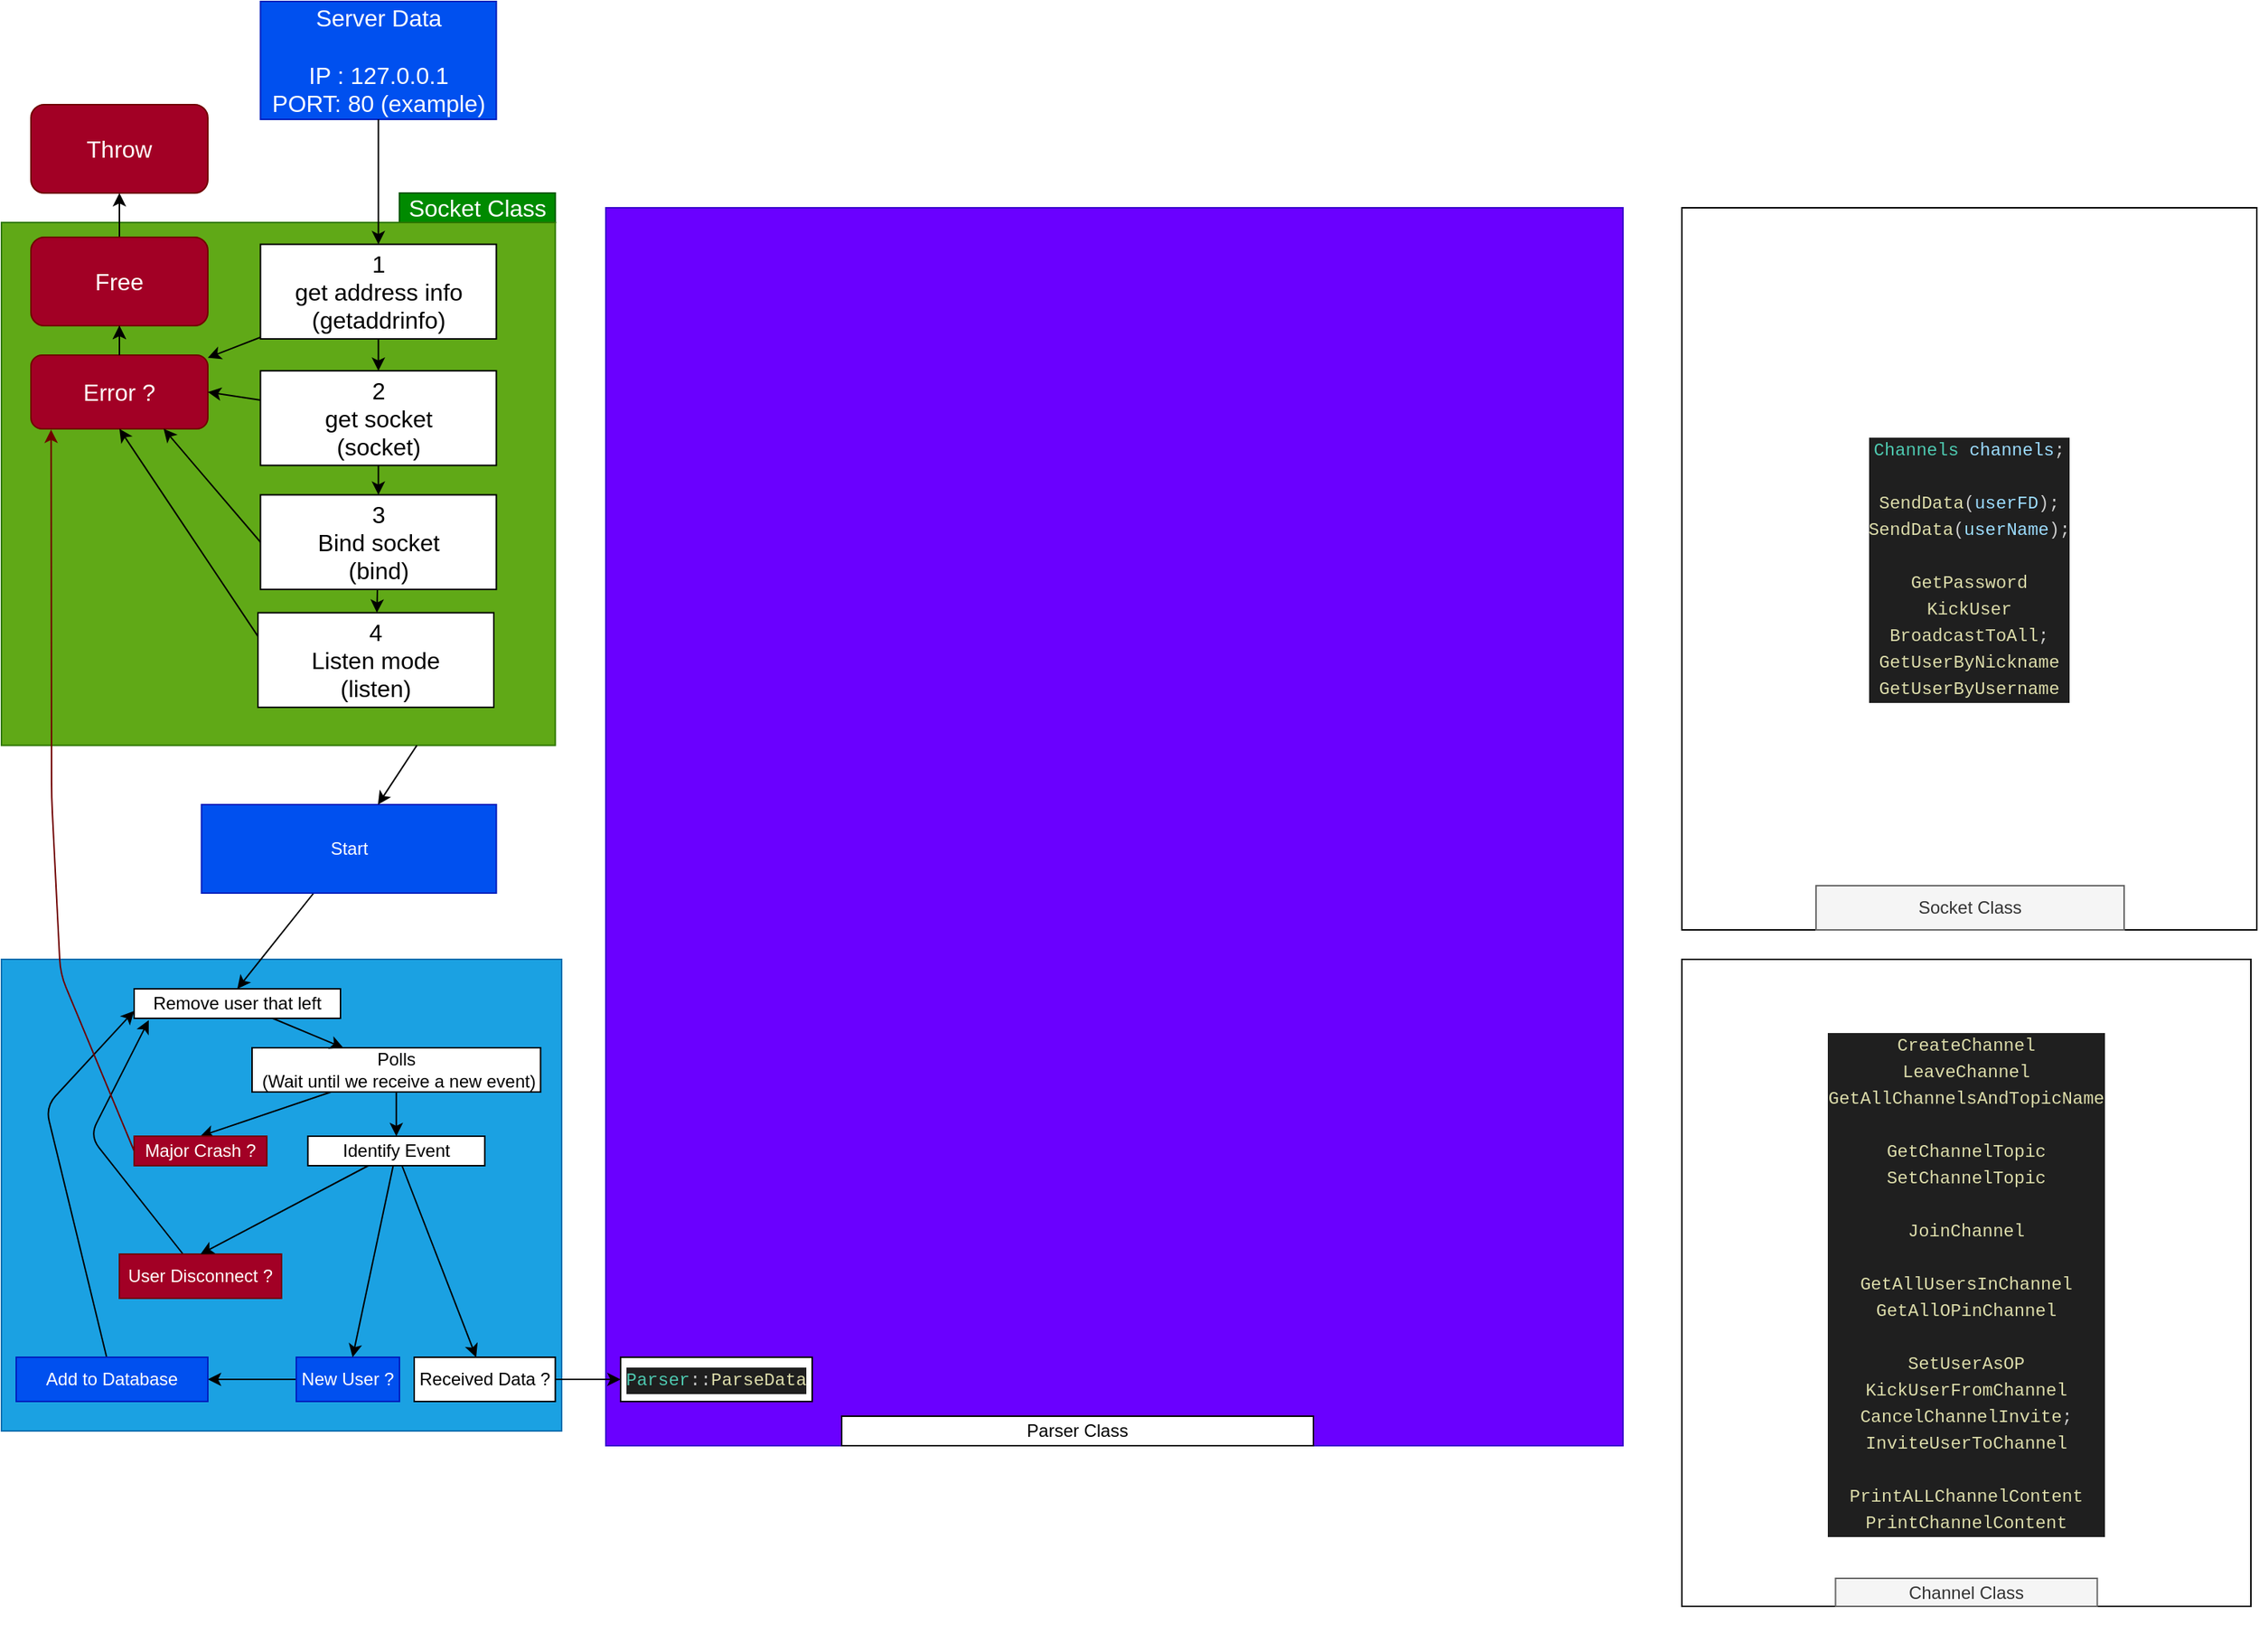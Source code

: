 <mxfile>
    <diagram id="HqrGFZyYx3299oWYR-a6" name="Page-1">
        <mxGraphModel dx="1341" dy="851" grid="1" gridSize="10" guides="1" tooltips="1" connect="1" arrows="1" fold="1" page="1" pageScale="1" pageWidth="827" pageHeight="1169" math="0" shadow="0">
            <root>
                <mxCell id="0"/>
                <mxCell id="1" parent="0"/>
                <mxCell id="2" value="Server Data&lt;br&gt;&lt;br&gt;IP : 127.0.0.1&lt;br style=&quot;font-size: 16px;&quot;&gt;PORT: 80 (example)" style="rounded=0;whiteSpace=wrap;html=1;fillColor=#0050ef;strokeColor=#001DBC;fontSize=16;fontColor=#ffffff;" parent="1" vertex="1">
                    <mxGeometry x="185.71" y="10" width="160" height="80" as="geometry"/>
                </mxCell>
                <mxCell id="42" value="" style="group" parent="1" vertex="1" connectable="0">
                    <mxGeometry x="150" y="140" width="235.71" height="374.79" as="geometry"/>
                </mxCell>
                <mxCell id="4" value="Socket Class" style="rounded=0;whiteSpace=wrap;html=1;fontSize=16;fillColor=#008a00;fontColor=#ffffff;strokeColor=#005700;" parent="42" vertex="1">
                    <mxGeometry x="130" width="105.71" height="20" as="geometry"/>
                </mxCell>
                <mxCell id="67" value="" style="group" parent="42" vertex="1" connectable="0">
                    <mxGeometry x="-140" y="20" width="375.71" height="354.79" as="geometry"/>
                </mxCell>
                <mxCell id="3" value="&lt;div style=&quot;text-align: justify;&quot;&gt;&lt;/div&gt;" style="rounded=0;whiteSpace=wrap;html=1;fontSize=16;fillColor=#60a917;fontColor=#ffffff;strokeColor=#2D7600;" parent="67" vertex="1">
                    <mxGeometry width="375.71" height="354.79" as="geometry"/>
                </mxCell>
                <mxCell id="9" value="4&lt;br&gt;Listen mode&lt;br&gt;(listen)" style="rounded=0;whiteSpace=wrap;html=1;fontSize=16;" parent="67" vertex="1">
                    <mxGeometry x="174" y="264.793" width="160.0" height="64.167" as="geometry"/>
                </mxCell>
                <mxCell id="8" value="3&lt;br&gt;Bind socket&lt;br&gt;(bind)" style="rounded=0;whiteSpace=wrap;html=1;fontSize=16;" parent="67" vertex="1">
                    <mxGeometry x="175.71" y="184.787" width="160.0" height="64.167" as="geometry"/>
                </mxCell>
                <mxCell id="27" value="1&lt;br&gt;get address info&lt;br&gt;(getaddrinfo)" style="rounded=0;whiteSpace=wrap;html=1;fontSize=16;" parent="67" vertex="1">
                    <mxGeometry x="175.71" y="14.79" width="160.0" height="64.167" as="geometry"/>
                </mxCell>
                <mxCell id="7" value="2&lt;br&gt;get socket&lt;br&gt;(socket)" style="rounded=0;whiteSpace=wrap;html=1;fontSize=16;" parent="67" vertex="1">
                    <mxGeometry x="175.71" y="100.62" width="160.0" height="64.167" as="geometry"/>
                </mxCell>
                <mxCell id="18" style="edgeStyle=none;html=1;fontSize=16;" parent="67" source="8" target="9" edge="1">
                    <mxGeometry relative="1" as="geometry"/>
                </mxCell>
                <mxCell id="17" style="edgeStyle=none;html=1;fontSize=16;" parent="67" source="7" target="8" edge="1">
                    <mxGeometry relative="1" as="geometry"/>
                </mxCell>
                <mxCell id="41" style="edgeStyle=none;html=1;entryX=0.5;entryY=0;entryDx=0;entryDy=0;fontSize=16;" parent="67" source="27" target="7" edge="1">
                    <mxGeometry relative="1" as="geometry"/>
                </mxCell>
                <mxCell id="56" value="Error ?" style="rounded=1;whiteSpace=wrap;html=1;fontSize=16;fillColor=#a20025;fontColor=#ffffff;strokeColor=#6F0000;" parent="67" vertex="1">
                    <mxGeometry x="20" y="90" width="120" height="50" as="geometry"/>
                </mxCell>
                <mxCell id="60" style="edgeStyle=none;html=1;fontSize=16;exitX=0;exitY=0.5;exitDx=0;exitDy=0;entryX=0.75;entryY=1;entryDx=0;entryDy=0;" parent="67" source="8" target="56" edge="1">
                    <mxGeometry relative="1" as="geometry">
                        <mxPoint x="80" y="160" as="targetPoint"/>
                        <Array as="points"/>
                    </mxGeometry>
                </mxCell>
                <mxCell id="61" style="edgeStyle=none;html=1;entryX=1;entryY=0.5;entryDx=0;entryDy=0;fontSize=16;" parent="67" source="7" target="56" edge="1">
                    <mxGeometry relative="1" as="geometry"/>
                </mxCell>
                <mxCell id="62" style="edgeStyle=none;html=1;fontSize=16;" parent="67" source="27" target="56" edge="1">
                    <mxGeometry relative="1" as="geometry"/>
                </mxCell>
                <mxCell id="63" style="edgeStyle=none;html=1;entryX=0.5;entryY=1;entryDx=0;entryDy=0;fontSize=16;exitX=0;exitY=0.25;exitDx=0;exitDy=0;" parent="67" source="9" target="56" edge="1">
                    <mxGeometry relative="1" as="geometry"/>
                </mxCell>
                <mxCell id="14" style="edgeStyle=none;html=1;fontSize=16;entryX=0.5;entryY=0;entryDx=0;entryDy=0;" parent="1" source="2" target="27" edge="1">
                    <mxGeometry relative="1" as="geometry">
                        <mxPoint x="289.464" y="160" as="targetPoint"/>
                    </mxGeometry>
                </mxCell>
                <mxCell id="58" value="Throw" style="rounded=1;whiteSpace=wrap;html=1;fontSize=16;fillColor=#a20025;fontColor=#ffffff;strokeColor=#6F0000;" parent="1" vertex="1">
                    <mxGeometry x="30" y="80" width="120" height="60" as="geometry"/>
                </mxCell>
                <mxCell id="66" style="edgeStyle=none;html=1;fontSize=16;" parent="1" source="57" target="58" edge="1">
                    <mxGeometry relative="1" as="geometry"/>
                </mxCell>
                <mxCell id="57" value="Free" style="rounded=1;whiteSpace=wrap;html=1;fontSize=16;fillColor=#a20025;fontColor=#ffffff;strokeColor=#6F0000;" parent="1" vertex="1">
                    <mxGeometry x="30" y="170" width="120" height="60" as="geometry"/>
                </mxCell>
                <mxCell id="65" style="edgeStyle=none;html=1;fontSize=16;" parent="1" source="56" target="57" edge="1">
                    <mxGeometry relative="1" as="geometry"/>
                </mxCell>
                <mxCell id="68" value="" style="rounded=0;whiteSpace=wrap;html=1;fillColor=#1ba1e2;fontColor=#ffffff;strokeColor=#006EAF;movable=1;resizable=1;rotatable=1;deletable=1;editable=1;connectable=1;" vertex="1" parent="1">
                    <mxGeometry x="10" y="660" width="380" height="320" as="geometry"/>
                </mxCell>
                <mxCell id="64" value="" style="edgeStyle=none;html=1;fontSize=16;" parent="1" source="56" target="57" edge="1">
                    <mxGeometry relative="1" as="geometry"/>
                </mxCell>
                <mxCell id="80" style="edgeStyle=none;html=1;entryX=0.5;entryY=0;entryDx=0;entryDy=0;" edge="1" parent="1" source="70" target="78">
                    <mxGeometry relative="1" as="geometry"/>
                </mxCell>
                <mxCell id="70" value="Start" style="rounded=0;whiteSpace=wrap;html=1;fillColor=#0050ef;fontColor=#ffffff;strokeColor=#001DBC;" vertex="1" parent="1">
                    <mxGeometry x="145.71" y="555" width="200" height="60" as="geometry"/>
                </mxCell>
                <mxCell id="72" style="edgeStyle=none;html=1;exitX=0.75;exitY=1;exitDx=0;exitDy=0;" edge="1" parent="1" source="3" target="70">
                    <mxGeometry relative="1" as="geometry">
                        <mxPoint x="292" y="560" as="targetPoint"/>
                    </mxGeometry>
                </mxCell>
                <mxCell id="86" style="edgeStyle=none;html=1;movable=0;resizable=0;rotatable=0;deletable=0;editable=0;connectable=0;" edge="1" parent="1" source="75" target="85">
                    <mxGeometry relative="1" as="geometry"/>
                </mxCell>
                <mxCell id="96" style="edgeStyle=none;html=1;entryX=0.5;entryY=0;entryDx=0;entryDy=0;movable=0;resizable=0;rotatable=0;deletable=0;editable=0;connectable=0;" edge="1" parent="1" source="75" target="95">
                    <mxGeometry relative="1" as="geometry"/>
                </mxCell>
                <mxCell id="75" value="Polls&lt;br&gt;&amp;nbsp;(Wait until we receive a new event)" style="rounded=0;whiteSpace=wrap;html=1;movable=0;resizable=0;rotatable=0;deletable=0;editable=0;connectable=0;" vertex="1" parent="1">
                    <mxGeometry x="180" y="720" width="195.71" height="30" as="geometry"/>
                </mxCell>
                <mxCell id="77" value="Received Data ?" style="rounded=0;whiteSpace=wrap;html=1;movable=1;resizable=1;rotatable=1;deletable=1;editable=1;connectable=1;" vertex="1" parent="1">
                    <mxGeometry x="290" y="930" width="95.71" height="30" as="geometry"/>
                </mxCell>
                <mxCell id="81" value="" style="edgeStyle=none;html=1;movable=0;resizable=0;rotatable=0;deletable=0;editable=0;connectable=0;" edge="1" parent="1" source="78" target="75">
                    <mxGeometry relative="1" as="geometry"/>
                </mxCell>
                <mxCell id="78" value="Remove user that left" style="rounded=0;whiteSpace=wrap;html=1;movable=0;resizable=0;rotatable=0;deletable=0;editable=0;connectable=0;" vertex="1" parent="1">
                    <mxGeometry x="100" y="680" width="140" height="20" as="geometry"/>
                </mxCell>
                <mxCell id="93" style="edgeStyle=none;html=1;movable=0;resizable=0;rotatable=0;deletable=0;editable=0;connectable=0;" edge="1" parent="1" source="83" target="92">
                    <mxGeometry relative="1" as="geometry"/>
                </mxCell>
                <mxCell id="83" value="New User ?" style="rounded=0;whiteSpace=wrap;html=1;fillColor=#0050ef;fontColor=#ffffff;strokeColor=#001DBC;movable=0;resizable=0;rotatable=0;deletable=0;editable=0;connectable=0;" vertex="1" parent="1">
                    <mxGeometry x="210" y="930" width="70" height="30" as="geometry"/>
                </mxCell>
                <mxCell id="91" style="edgeStyle=none;html=1;entryX=0.071;entryY=1.063;entryDx=0;entryDy=0;entryPerimeter=0;movable=0;resizable=0;rotatable=0;deletable=0;editable=0;connectable=0;" edge="1" parent="1" source="84" target="78">
                    <mxGeometry relative="1" as="geometry">
                        <Array as="points">
                            <mxPoint x="70" y="780"/>
                        </Array>
                    </mxGeometry>
                </mxCell>
                <mxCell id="84" value="User Disconnect ?" style="rounded=0;whiteSpace=wrap;html=1;fillColor=#a20025;fontColor=#ffffff;strokeColor=#6F0000;movable=0;resizable=0;rotatable=0;deletable=0;editable=0;connectable=0;" vertex="1" parent="1">
                    <mxGeometry x="90" y="860" width="110" height="30" as="geometry"/>
                </mxCell>
                <mxCell id="88" style="edgeStyle=none;html=1;movable=0;resizable=0;rotatable=0;deletable=0;editable=0;connectable=0;" edge="1" parent="1" source="85" target="77">
                    <mxGeometry relative="1" as="geometry"/>
                </mxCell>
                <mxCell id="89" style="edgeStyle=none;html=1;movable=0;resizable=0;rotatable=0;deletable=0;editable=0;connectable=0;" edge="1" parent="1" source="85" target="83">
                    <mxGeometry relative="1" as="geometry"/>
                </mxCell>
                <mxCell id="90" style="edgeStyle=none;html=1;entryX=0.5;entryY=0;entryDx=0;entryDy=0;movable=0;resizable=0;rotatable=0;deletable=0;editable=0;connectable=0;" edge="1" parent="1" source="85" target="84">
                    <mxGeometry relative="1" as="geometry"/>
                </mxCell>
                <mxCell id="85" value="Identify Event" style="rounded=0;whiteSpace=wrap;html=1;movable=0;resizable=0;rotatable=0;deletable=0;editable=0;connectable=0;" vertex="1" parent="1">
                    <mxGeometry x="217.86" y="780" width="120" height="20" as="geometry"/>
                </mxCell>
                <mxCell id="94" style="edgeStyle=none;html=1;entryX=0;entryY=0.75;entryDx=0;entryDy=0;movable=0;resizable=0;rotatable=0;deletable=0;editable=0;connectable=0;" edge="1" parent="1" source="92" target="78">
                    <mxGeometry relative="1" as="geometry">
                        <Array as="points">
                            <mxPoint x="40" y="760"/>
                        </Array>
                    </mxGeometry>
                </mxCell>
                <mxCell id="98" value="" style="rounded=0;whiteSpace=wrap;html=1;fillColor=#6a00ff;fontColor=#ffffff;strokeColor=#3700CC;" vertex="1" parent="1">
                    <mxGeometry x="420" y="150" width="690" height="840" as="geometry"/>
                </mxCell>
                <mxCell id="92" value="Add to Database" style="rounded=0;whiteSpace=wrap;html=1;fillColor=#0050ef;fontColor=#ffffff;strokeColor=#001DBC;movable=0;resizable=0;rotatable=0;deletable=0;editable=0;connectable=0;" vertex="1" parent="1">
                    <mxGeometry x="20" y="930" width="130" height="30" as="geometry"/>
                </mxCell>
                <mxCell id="97" style="edgeStyle=none;html=1;exitX=0;exitY=0.5;exitDx=0;exitDy=0;entryX=0.114;entryY=1.011;entryDx=0;entryDy=0;entryPerimeter=0;fillColor=#a20025;strokeColor=#6F0000;" edge="1" parent="1" source="95" target="56">
                    <mxGeometry relative="1" as="geometry">
                        <Array as="points">
                            <mxPoint x="50" y="670"/>
                            <mxPoint x="44" y="550"/>
                        </Array>
                    </mxGeometry>
                </mxCell>
                <mxCell id="95" value="Major Crash ?" style="rounded=0;whiteSpace=wrap;html=1;fillColor=#a20025;fontColor=#ffffff;strokeColor=#6F0000;movable=0;resizable=0;rotatable=0;deletable=0;editable=0;connectable=0;" vertex="1" parent="1">
                    <mxGeometry x="100" y="780" width="90" height="20" as="geometry"/>
                </mxCell>
                <mxCell id="99" value="Parser Class" style="rounded=0;whiteSpace=wrap;html=1;" vertex="1" parent="1">
                    <mxGeometry x="580" y="970" width="320" height="20" as="geometry"/>
                </mxCell>
                <mxCell id="100" value="&lt;div style=&quot;color: rgb(204, 204, 204); background-color: rgb(31, 31, 31); font-family: Menlo, Monaco, &amp;quot;Courier New&amp;quot;, monospace; line-height: 18px;&quot;&gt;&lt;span style=&quot;color: #4ec9b0;&quot;&gt;Parser&lt;/span&gt;::&lt;span style=&quot;color: #dcdcaa;&quot;&gt;ParseData&lt;/span&gt;&lt;/div&gt;" style="rounded=0;whiteSpace=wrap;html=1;" vertex="1" parent="1">
                    <mxGeometry x="430" y="930" width="130" height="30" as="geometry"/>
                </mxCell>
                <mxCell id="105" style="edgeStyle=none;html=1;" edge="1" parent="1" source="77" target="100">
                    <mxGeometry relative="1" as="geometry"/>
                </mxCell>
                <mxCell id="109" value="" style="group" vertex="1" connectable="0" parent="1">
                    <mxGeometry x="1150" y="690" width="386.002" height="439" as="geometry"/>
                </mxCell>
                <mxCell id="110" value="" style="group;movable=0;resizable=0;rotatable=0;deletable=0;editable=0;connectable=0;" vertex="1" connectable="0" parent="109">
                    <mxGeometry x="0.002" y="-30" width="386" height="439" as="geometry"/>
                </mxCell>
                <mxCell id="106" value="&lt;div style=&quot;color: rgb(204, 204, 204); background-color: rgb(31, 31, 31); font-family: Menlo, Monaco, &amp;quot;Courier New&amp;quot;, monospace; line-height: 18px;&quot;&gt;&lt;div&gt;&lt;span style=&quot;color: #dcdcaa;&quot;&gt;CreateChannel&lt;/span&gt;&lt;/div&gt;&lt;div&gt;&lt;span style=&quot;color: #dcdcaa;&quot;&gt;LeaveChannel&lt;/span&gt;&lt;/div&gt;&lt;div&gt;&lt;span style=&quot;color: #dcdcaa;&quot;&gt;GetAllChannelsAndTopicName&lt;/span&gt;&lt;/div&gt;&lt;div&gt;&lt;br&gt;&lt;/div&gt;&lt;div&gt;&lt;span style=&quot;color: #dcdcaa;&quot;&gt;GetChannelTopic&lt;/span&gt;&lt;/div&gt;&lt;div&gt;&lt;span style=&quot;color: #dcdcaa;&quot;&gt;SetChannelTopic&lt;/span&gt;&lt;/div&gt;&lt;div&gt;&lt;br&gt;&lt;/div&gt;&lt;div&gt;&lt;span style=&quot;color: #dcdcaa;&quot;&gt;JoinChannel&lt;/span&gt;&lt;/div&gt;&lt;div&gt;    &lt;/div&gt;&lt;div&gt;&lt;br&gt;&lt;/div&gt;&lt;div&gt;&lt;span style=&quot;color: #dcdcaa;&quot;&gt;GetAllUsersInChannel&lt;/span&gt;&lt;/div&gt;&lt;div&gt;&lt;span style=&quot;color: #dcdcaa;&quot;&gt;GetAllOPinChannel&lt;/span&gt;&lt;/div&gt;&lt;br&gt;&lt;div&gt;&lt;span style=&quot;color: rgb(220, 220, 170);&quot;&gt;SetUserAsOP&lt;/span&gt;&lt;br&gt;&lt;/div&gt;&lt;div&gt;&lt;span style=&quot;color: #dcdcaa;&quot;&gt;KickUserFromChannel&lt;/span&gt;&lt;/div&gt;&lt;div&gt;&lt;span style=&quot;color: #dcdcaa;&quot;&gt;CancelChannelInvite&lt;/span&gt;;&lt;/div&gt;&lt;div&gt;&lt;span style=&quot;color: #dcdcaa;&quot;&gt;InviteUserToChannel&lt;/span&gt;&lt;/div&gt;&lt;div&gt;&lt;br&gt;&lt;/div&gt;&lt;div&gt;&lt;span style=&quot;color: rgb(220, 220, 170);&quot;&gt;PrintALLChannelContent&lt;/span&gt;&lt;/div&gt;&lt;div&gt;&lt;span style=&quot;color: #dcdcaa;&quot;&gt;PrintChannelContent&lt;/span&gt;&lt;/div&gt;&lt;/div&gt;" style="rounded=0;whiteSpace=wrap;html=1;movable=0;resizable=0;rotatable=0;deletable=0;editable=0;connectable=0;" vertex="1" parent="110">
                    <mxGeometry width="386" height="439" as="geometry"/>
                </mxCell>
                <mxCell id="108" value="Channel Class" style="rounded=0;whiteSpace=wrap;html=1;fillColor=#f5f5f5;fontColor=#333333;strokeColor=#666666;movable=0;resizable=0;rotatable=0;deletable=0;editable=0;connectable=0;" vertex="1" parent="110">
                    <mxGeometry x="104.218" y="420" width="177.56" height="19" as="geometry"/>
                </mxCell>
                <mxCell id="113" value="" style="group" vertex="1" connectable="0" parent="1">
                    <mxGeometry x="1150" y="150" width="390" height="490" as="geometry"/>
                </mxCell>
                <mxCell id="111" value="&lt;div style=&quot;color: rgb(204, 204, 204); background-color: rgb(31, 31, 31); font-family: Menlo, Monaco, &amp;quot;Courier New&amp;quot;, monospace; line-height: 18px;&quot;&gt;&lt;div&gt;    &lt;span style=&quot;color: #4ec9b0;&quot;&gt;Channels&lt;/span&gt;                    &lt;span style=&quot;color: #9cdcfe;&quot;&gt;channels&lt;/span&gt;;&lt;/div&gt;&lt;br&gt;&lt;div&gt;&lt;span style=&quot;color: rgb(220, 220, 170);&quot;&gt;SendData&lt;/span&gt;(&lt;span style=&quot;color: rgb(156, 220, 254);&quot;&gt;userFD&lt;/span&gt;);&lt;br&gt;&lt;/div&gt;&lt;div&gt;&lt;span style=&quot;color: #dcdcaa;&quot;&gt;SendData&lt;/span&gt;(&lt;span style=&quot;color: #9cdcfe;&quot;&gt;userName&lt;/span&gt;);&lt;/div&gt;&lt;div&gt;    &lt;/div&gt;&lt;div&gt;&lt;br&gt;&lt;/div&gt;&lt;div&gt;&lt;span style=&quot;color: #dcdcaa;&quot;&gt;GetPassword&lt;/span&gt;&lt;/div&gt;&lt;div&gt;&lt;span style=&quot;color: #dcdcaa;&quot;&gt;KickUser&lt;/span&gt;&lt;/div&gt;&lt;div&gt;&lt;span style=&quot;color: #dcdcaa;&quot;&gt;BroadcastToAll&lt;/span&gt;;&lt;/div&gt;&lt;div&gt;&lt;span style=&quot;color: #dcdcaa;&quot;&gt;GetUserByNickname&lt;/span&gt;&lt;/div&gt;&lt;div&gt;&lt;span style=&quot;color: #dcdcaa;&quot;&gt;GetUserByUsername&lt;/span&gt;&lt;/div&gt;&lt;/div&gt;" style="rounded=0;whiteSpace=wrap;html=1;movable=0;resizable=0;rotatable=0;deletable=0;editable=0;connectable=0;" vertex="1" parent="113">
                    <mxGeometry width="390" height="490" as="geometry"/>
                </mxCell>
                <mxCell id="112" value="Socket Class" style="rounded=0;whiteSpace=wrap;html=1;fillColor=#f5f5f5;fontColor=#333333;strokeColor=#666666;" vertex="1" parent="113">
                    <mxGeometry x="91" y="460" width="209" height="30" as="geometry"/>
                </mxCell>
            </root>
        </mxGraphModel>
    </diagram>
</mxfile>